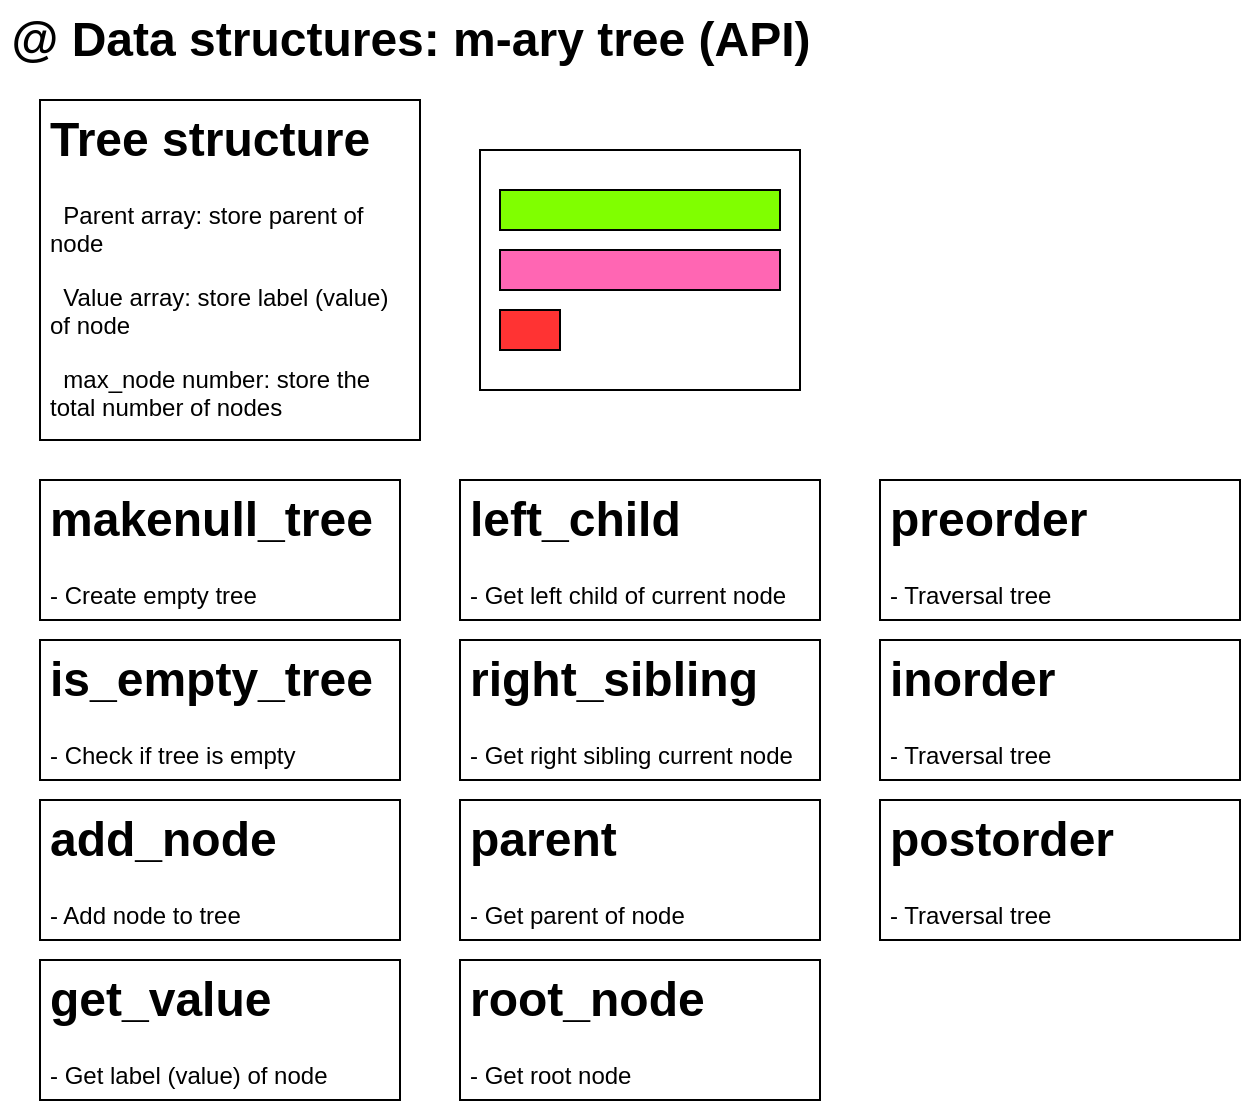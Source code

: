 <mxfile version="12.1.0" type="device" pages="1"><diagram id="l2x98Vitf7bvzj9QWanD" name="Page-1"><mxGraphModel dx="854" dy="500" grid="1" gridSize="10" guides="1" tooltips="1" connect="1" arrows="1" fold="1" page="1" pageScale="1" pageWidth="827" pageHeight="1169" math="0" shadow="0"><root><mxCell id="0"/><mxCell id="1" parent="0"/><mxCell id="ome7--VuRmrY5OurLztA-1" value="@ Data structures: m-ary tree (API)" style="text;strokeColor=none;fillColor=none;html=1;fontSize=24;fontStyle=1;verticalAlign=middle;align=center;" parent="1" vertex="1"><mxGeometry width="410" height="40" as="geometry"/></mxCell><mxCell id="ome7--VuRmrY5OurLztA-2" value="&lt;h1&gt;makenull_tree&lt;/h1&gt;&lt;p&gt;&lt;font style=&quot;font-size: 12px&quot;&gt;- Create empty tree&lt;/font&gt;&lt;/p&gt;" style="text;html=1;strokeColor=#000000;fillColor=none;spacing=5;spacingTop=-20;whiteSpace=wrap;overflow=hidden;rounded=0;" parent="1" vertex="1"><mxGeometry x="20" y="240" width="180" height="70" as="geometry"/></mxCell><mxCell id="ome7--VuRmrY5OurLztA-3" value="&lt;h1&gt;is_empty_tree&lt;/h1&gt;&lt;p&gt;- Check if tree is empty&lt;/p&gt;" style="text;html=1;strokeColor=#000000;fillColor=none;spacing=5;spacingTop=-20;whiteSpace=wrap;overflow=hidden;rounded=0;" parent="1" vertex="1"><mxGeometry x="20" y="320" width="180" height="70" as="geometry"/></mxCell><mxCell id="ome7--VuRmrY5OurLztA-9" value="&lt;h1&gt;Tree structure&lt;/h1&gt;&lt;p&gt;&lt;font style=&quot;font-size: 12px&quot;&gt;&amp;nbsp; Parent array: store parent of node&lt;/font&gt;&lt;/p&gt;&lt;p&gt;&lt;font style=&quot;font-size: 12px&quot;&gt;&amp;nbsp; Value array: store label (value) of node&lt;/font&gt;&lt;/p&gt;&lt;p&gt;&lt;font style=&quot;font-size: 12px&quot;&gt;&amp;nbsp; max_node number: store the total number of nodes&lt;/font&gt;&lt;/p&gt;" style="text;html=1;strokeColor=#000000;fillColor=none;spacing=5;spacingTop=-20;whiteSpace=wrap;overflow=hidden;rounded=0;" parent="1" vertex="1"><mxGeometry x="20" y="50" width="190" height="170" as="geometry"/></mxCell><mxCell id="JxL9lLXDTWU5itqHmIVu-1" value="&lt;h1&gt;get_value&lt;/h1&gt;&lt;p&gt;&lt;font style=&quot;font-size: 12px&quot;&gt;- Get label (value) of node&lt;/font&gt;&lt;/p&gt;" style="text;html=1;strokeColor=#000000;fillColor=none;spacing=5;spacingTop=-20;whiteSpace=wrap;overflow=hidden;rounded=0;" parent="1" vertex="1"><mxGeometry x="20" y="480" width="180" height="70" as="geometry"/></mxCell><mxCell id="JxL9lLXDTWU5itqHmIVu-2" value="&lt;h1&gt;root_node&lt;/h1&gt;&lt;p&gt;&lt;font style=&quot;font-size: 12px&quot;&gt;- Get root node&lt;/font&gt;&lt;/p&gt;" style="text;html=1;strokeColor=#000000;fillColor=none;spacing=5;spacingTop=-20;whiteSpace=wrap;overflow=hidden;rounded=0;" parent="1" vertex="1"><mxGeometry x="230" y="480" width="180" height="70" as="geometry"/></mxCell><mxCell id="JxL9lLXDTWU5itqHmIVu-3" value="&lt;h1&gt;left_child&lt;/h1&gt;&lt;p&gt;&lt;font style=&quot;font-size: 12px&quot;&gt;- Get left child of current node&lt;/font&gt;&lt;/p&gt;" style="text;html=1;strokeColor=#000000;fillColor=none;spacing=5;spacingTop=-20;whiteSpace=wrap;overflow=hidden;rounded=0;" parent="1" vertex="1"><mxGeometry x="230" y="240" width="180" height="70" as="geometry"/></mxCell><mxCell id="7Zap2S3iu1V3WycKPI-E-1" value="&lt;h1&gt;right_sibling&lt;/h1&gt;&lt;p&gt;&lt;font style=&quot;font-size: 12px&quot;&gt;- Get right sibling current node&lt;/font&gt;&lt;/p&gt;" style="text;html=1;strokeColor=#000000;fillColor=none;spacing=5;spacingTop=-20;whiteSpace=wrap;overflow=hidden;rounded=0;" parent="1" vertex="1"><mxGeometry x="230" y="320" width="180" height="70" as="geometry"/></mxCell><mxCell id="n1rGJbV4LFH-3hgAtu45-1" value="&lt;h1&gt;add_node&lt;/h1&gt;&lt;p&gt;&lt;font style=&quot;font-size: 12px&quot;&gt;- Add node to tree&lt;/font&gt;&lt;/p&gt;" style="text;html=1;strokeColor=#000000;fillColor=none;spacing=5;spacingTop=-20;whiteSpace=wrap;overflow=hidden;rounded=0;" parent="1" vertex="1"><mxGeometry x="20" y="400" width="180" height="70" as="geometry"/></mxCell><mxCell id="ZonupwNdHC3SBCDE9NQR-1" value="&lt;h1&gt;preorder&lt;/h1&gt;&lt;p&gt;&lt;font style=&quot;font-size: 12px&quot;&gt;- Traversal tree&lt;/font&gt;&lt;/p&gt;" style="text;html=1;strokeColor=#000000;fillColor=none;spacing=5;spacingTop=-20;whiteSpace=wrap;overflow=hidden;rounded=0;" parent="1" vertex="1"><mxGeometry x="440" y="240" width="180" height="70" as="geometry"/></mxCell><mxCell id="ZonupwNdHC3SBCDE9NQR-2" value="&lt;h1&gt;inorder&lt;/h1&gt;&lt;p&gt;&lt;font style=&quot;font-size: 12px&quot;&gt;- Traversal tree&lt;/font&gt;&lt;/p&gt;" style="text;html=1;strokeColor=#000000;fillColor=none;spacing=5;spacingTop=-20;whiteSpace=wrap;overflow=hidden;rounded=0;" parent="1" vertex="1"><mxGeometry x="440" y="320" width="180" height="70" as="geometry"/></mxCell><mxCell id="ZonupwNdHC3SBCDE9NQR-3" value="&lt;h1&gt;postorder&lt;/h1&gt;&lt;p&gt;&lt;font style=&quot;font-size: 12px&quot;&gt;- Traversal tree&lt;/font&gt;&lt;/p&gt;" style="text;html=1;strokeColor=#000000;fillColor=none;spacing=5;spacingTop=-20;whiteSpace=wrap;overflow=hidden;rounded=0;" parent="1" vertex="1"><mxGeometry x="440" y="400" width="180" height="70" as="geometry"/></mxCell><mxCell id="t5Ej9NucnkhWyspjVHte-1" value="&lt;h1&gt;parent&lt;/h1&gt;&lt;p&gt;&lt;font style=&quot;font-size: 12px&quot;&gt;- Get parent of node&lt;/font&gt;&lt;/p&gt;" style="text;html=1;strokeColor=#000000;fillColor=none;spacing=5;spacingTop=-20;whiteSpace=wrap;overflow=hidden;rounded=0;" vertex="1" parent="1"><mxGeometry x="230" y="400" width="180" height="70" as="geometry"/></mxCell><mxCell id="t5Ej9NucnkhWyspjVHte-2" value="" style="group" vertex="1" connectable="0" parent="1"><mxGeometry x="240" y="75" width="160" height="120" as="geometry"/></mxCell><mxCell id="ome7--VuRmrY5OurLztA-4" value="" style="rounded=0;whiteSpace=wrap;html=1;strokeColor=#000000;fillColor=none;" parent="t5Ej9NucnkhWyspjVHte-2" vertex="1"><mxGeometry width="160" height="120" as="geometry"/></mxCell><mxCell id="ome7--VuRmrY5OurLztA-5" value="" style="rounded=0;whiteSpace=wrap;html=1;strokeColor=#000000;fillColor=#80FF00;" parent="t5Ej9NucnkhWyspjVHte-2" vertex="1"><mxGeometry x="10" y="20" width="140" height="20" as="geometry"/></mxCell><mxCell id="ome7--VuRmrY5OurLztA-6" value="" style="rounded=0;whiteSpace=wrap;html=1;strokeColor=#000000;fillColor=#FF66B3;" parent="t5Ej9NucnkhWyspjVHte-2" vertex="1"><mxGeometry x="10" y="50" width="140" height="20" as="geometry"/></mxCell><mxCell id="ome7--VuRmrY5OurLztA-7" value="" style="rounded=0;whiteSpace=wrap;html=1;strokeColor=#000000;fillColor=#FF3333;" parent="t5Ej9NucnkhWyspjVHte-2" vertex="1"><mxGeometry x="10" y="80" width="30" height="20" as="geometry"/></mxCell></root></mxGraphModel></diagram></mxfile>